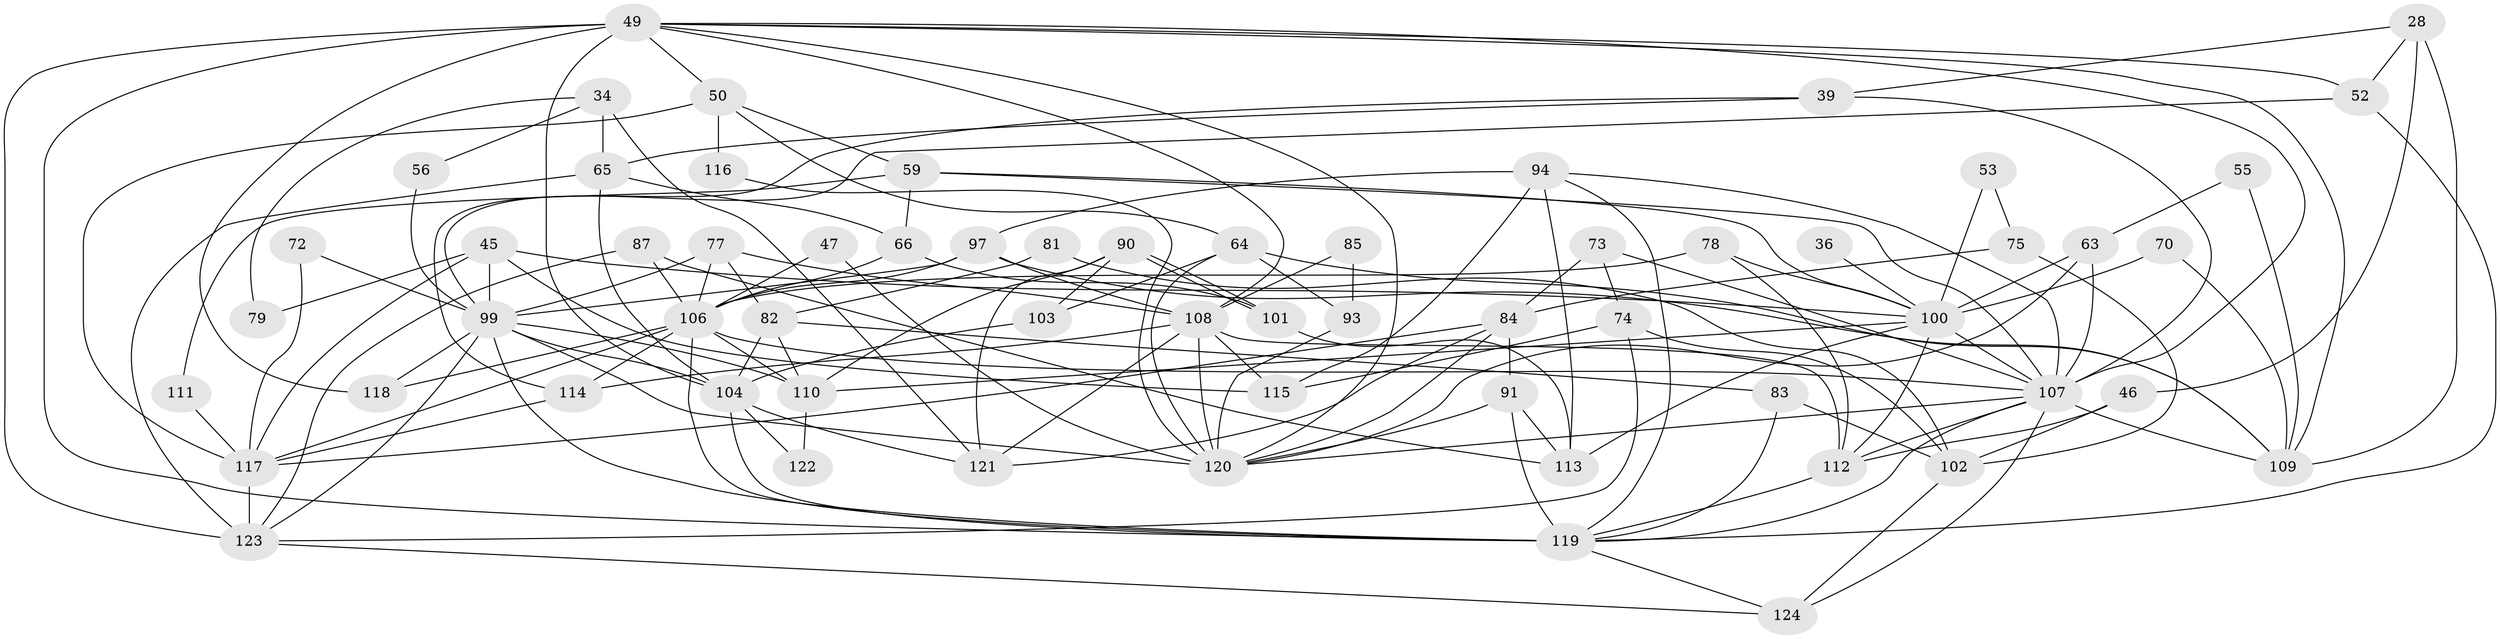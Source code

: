 // original degree distribution, {5: 0.20967741935483872, 3: 0.23387096774193547, 4: 0.25, 6: 0.0967741935483871, 7: 0.04032258064516129, 2: 0.16129032258064516, 8: 0.008064516129032258}
// Generated by graph-tools (version 1.1) at 2025/48/03/09/25 04:48:56]
// undirected, 62 vertices, 151 edges
graph export_dot {
graph [start="1"]
  node [color=gray90,style=filled];
  28 [super="+6"];
  34;
  36 [super="+7"];
  39;
  45 [super="+35"];
  46;
  47;
  49 [super="+10+17+26"];
  50 [super="+13"];
  52;
  53;
  55;
  56;
  59;
  63 [super="+54"];
  64 [super="+3+15"];
  65 [super="+2+24"];
  66;
  70;
  72;
  73;
  74;
  75;
  77;
  78;
  79;
  81;
  82;
  83;
  84 [super="+33"];
  85;
  87;
  90;
  91;
  93 [super="+62"];
  94 [super="+48"];
  97;
  99 [super="+67"];
  100 [super="+86+98"];
  101;
  102 [super="+71"];
  103;
  104 [super="+30+51"];
  106 [super="+11+40+43"];
  107 [super="+88+29"];
  108 [super="+95+96"];
  109 [super="+44+58"];
  110 [super="+42"];
  111;
  112 [super="+41"];
  113 [super="+57"];
  114 [super="+76"];
  115;
  116;
  117 [super="+1"];
  118 [super="+27"];
  119 [super="+92+61+69"];
  120 [super="+89+68"];
  121 [super="+5"];
  122;
  123 [super="+105"];
  124;
  28 -- 52;
  28 -- 39;
  28 -- 46;
  28 -- 109 [weight=2];
  34 -- 65;
  34 -- 121;
  34 -- 56;
  34 -- 79;
  36 -- 100 [weight=3];
  39 -- 114 [weight=2];
  39 -- 65;
  39 -- 107 [weight=2];
  45 -- 115;
  45 -- 79;
  45 -- 99;
  45 -- 117;
  45 -- 100;
  46 -- 112;
  46 -- 102;
  47 -- 120;
  47 -- 106;
  49 -- 123 [weight=3];
  49 -- 104 [weight=2];
  49 -- 108 [weight=2];
  49 -- 109;
  49 -- 50;
  49 -- 52;
  49 -- 118;
  49 -- 120;
  49 -- 119;
  49 -- 107;
  50 -- 64;
  50 -- 116;
  50 -- 117;
  50 -- 59;
  52 -- 119;
  52 -- 99;
  53 -- 75;
  53 -- 100;
  55 -- 63;
  55 -- 109;
  56 -- 99;
  59 -- 66;
  59 -- 111;
  59 -- 100;
  59 -- 107;
  63 -- 100 [weight=4];
  63 -- 120 [weight=2];
  63 -- 107;
  64 -- 120;
  64 -- 103 [weight=2];
  64 -- 93 [weight=2];
  64 -- 109 [weight=2];
  65 -- 123 [weight=2];
  65 -- 66;
  65 -- 104;
  66 -- 101;
  66 -- 106;
  70 -- 109;
  70 -- 100;
  72 -- 117;
  72 -- 99;
  73 -- 74;
  73 -- 84;
  73 -- 107;
  74 -- 115;
  74 -- 102;
  74 -- 123;
  75 -- 102;
  75 -- 84;
  77 -- 108;
  77 -- 82;
  77 -- 99;
  77 -- 106;
  78 -- 100;
  78 -- 106;
  78 -- 112;
  81 -- 102;
  81 -- 82;
  82 -- 83;
  82 -- 104;
  82 -- 110;
  83 -- 102;
  83 -- 119;
  84 -- 117;
  84 -- 91;
  84 -- 121;
  84 -- 120;
  85 -- 108;
  85 -- 93;
  87 -- 113 [weight=2];
  87 -- 123;
  87 -- 106;
  90 -- 101;
  90 -- 101;
  90 -- 121;
  90 -- 103;
  90 -- 110;
  91 -- 113 [weight=2];
  91 -- 119 [weight=3];
  91 -- 120;
  93 -- 120;
  94 -- 97;
  94 -- 119;
  94 -- 107;
  94 -- 113;
  94 -- 115;
  97 -- 99;
  97 -- 106;
  97 -- 109;
  97 -- 108;
  99 -- 104 [weight=2];
  99 -- 118;
  99 -- 120 [weight=2];
  99 -- 123;
  99 -- 119;
  99 -- 110;
  100 -- 113;
  100 -- 110 [weight=2];
  100 -- 112;
  100 -- 107 [weight=2];
  101 -- 113;
  102 -- 124 [weight=2];
  103 -- 104;
  104 -- 119 [weight=2];
  104 -- 122;
  104 -- 121;
  106 -- 114;
  106 -- 107 [weight=2];
  106 -- 118;
  106 -- 119;
  106 -- 117;
  106 -- 110 [weight=2];
  107 -- 109 [weight=2];
  107 -- 120;
  107 -- 124;
  107 -- 112;
  107 -- 119;
  108 -- 114;
  108 -- 120;
  108 -- 115;
  108 -- 112 [weight=2];
  108 -- 121;
  110 -- 122;
  111 -- 117;
  112 -- 119 [weight=2];
  114 -- 117;
  116 -- 120;
  117 -- 123 [weight=2];
  119 -- 124 [weight=2];
  123 -- 124;
}
